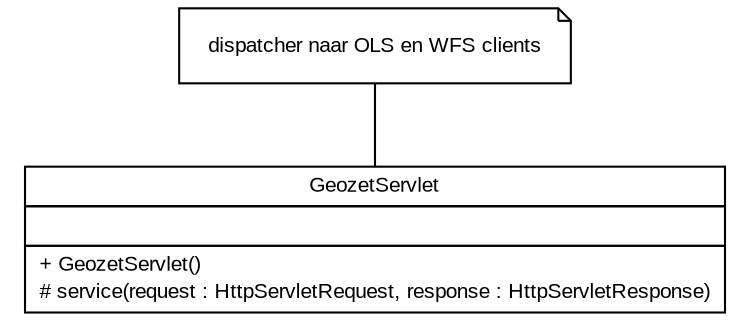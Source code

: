 #!/usr/local/bin/dot
#
# Class diagram 
# Generated by UMLGraph version 5.3 (http://www.umlgraph.org/)
#

digraph G {
	edge [fontname="arial",fontsize=10,labelfontname="arial",labelfontsize=10];
	node [fontname="arial",fontsize=10,shape=plaintext];
	nodesep=0.25;
	ranksep=0.5;
	// nl.geozet.GeozetServlet
	c24 [label=<<table title="nl.geozet.GeozetServlet" border="0" cellborder="1" cellspacing="0" cellpadding="2" port="p" href="./GeozetServlet.html">
		<tr><td><table border="0" cellspacing="0" cellpadding="1">
<tr><td align="center" balign="center"> GeozetServlet </td></tr>
		</table></td></tr>
		<tr><td><table border="0" cellspacing="0" cellpadding="1">
<tr><td align="left" balign="left">  </td></tr>
		</table></td></tr>
		<tr><td><table border="0" cellspacing="0" cellpadding="1">
<tr><td align="left" balign="left"> + GeozetServlet() </td></tr>
<tr><td align="left" balign="left"> # service(request : HttpServletRequest, response : HttpServletResponse) </td></tr>
		</table></td></tr>
		</table>>, fontname="arial", fontcolor="black", fontsize=10.0];
	// Note annotation
	n0cc24 [label=<<table title="nl.geozet.GeozetServlet" border="0" cellborder="0" cellspacing="0" cellpadding="2" port="p" href="./GeozetServlet.html">
		<tr><td><table border="0" cellspacing="0" cellpadding="1">
<tr><td align="left" balign="left"> dispatcher naar OLS en WFS clients </td></tr>
		</table></td></tr>
		</table>>, fontname="arial", fontcolor="black", fontsize=10.0, shape=note];
	n0cc24 -> c24:p[arrowhead=none];
}

